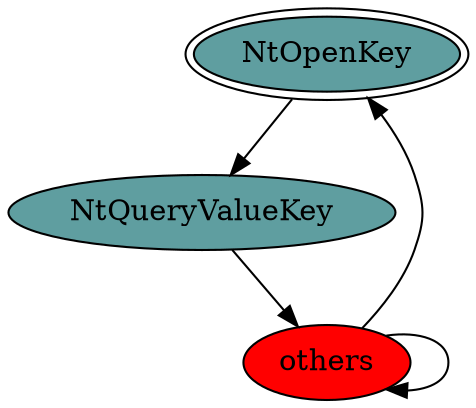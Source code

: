 digraph "./REPORTS/6795/API_PER_CATEGORY/SetEnvironmentVariable.exe_1892_Registry_API_per_Category_Transition_Matrix" {
	NtOpenKey [label=NtOpenKey fillcolor=cadetblue peripheries=2 style=filled]
	NtQueryValueKey [label=NtQueryValueKey fillcolor=cadetblue style=filled]
	NtOpenKey -> NtQueryValueKey [label=""]
	others [label=others fillcolor=red style=filled]
	NtQueryValueKey -> others [label=""]
	others -> NtOpenKey [label=""]
	others -> others [label=""]
}
